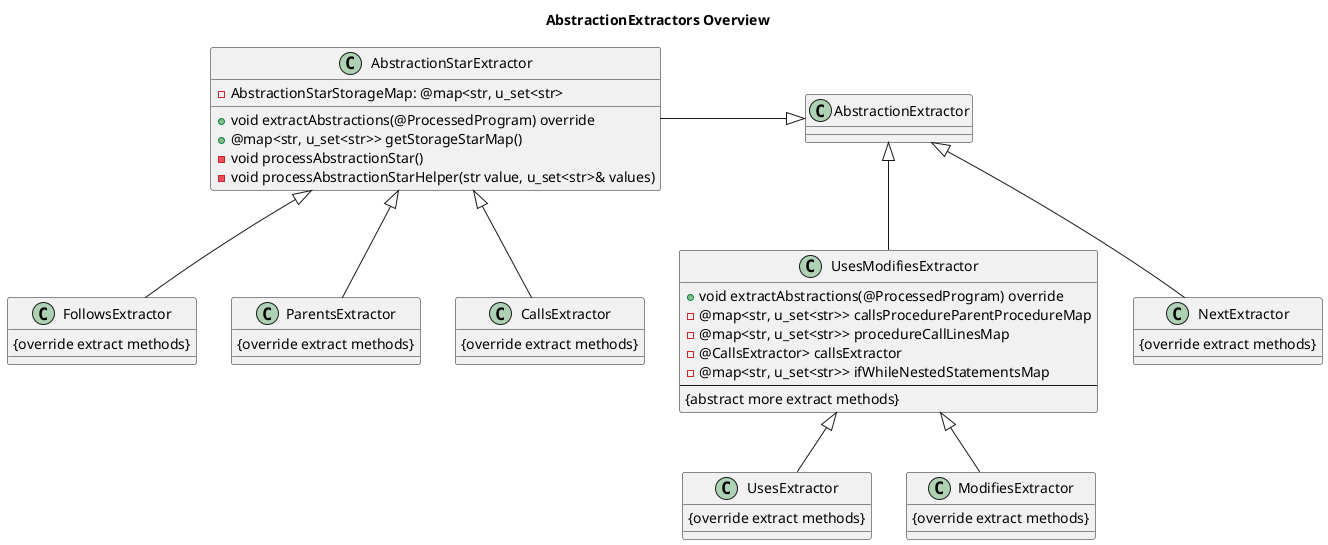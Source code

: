 @startuml

title AbstractionExtractors Overview

Class AbstractionStarExtractor {
    +void extractAbstractions(@ProcessedProgram) override
    +@map<str, u_set<str>> getStorageStarMap()
    -void processAbstractionStar()
    -void processAbstractionStarHelper(str value, u_set<str>& values)
    -AbstractionStarStorageMap: @map<str, u_set<str>
} 

Class UsesModifiesExtractor {
    +void extractAbstractions(@ProcessedProgram) override
    -@map<str, u_set<str>> callsProcedureParentProcedureMap
    -@map<str, u_set<str>> procedureCallLinesMap
    -@CallsExtractor> callsExtractor
    -@map<str, u_set<str>> ifWhileNestedStatementsMap
    ---
    {abstract more extract methods}
} 

Class FollowsExtractor {
    {override extract methods}
}
Class ParentsExtractor {
    {override extract methods}
}
Class CallsExtractor {
    {override extract methods}
}
Class NextExtractor {
    {override extract methods}
}
Class UsesExtractor {
    {override extract methods}
}
Class ModifiesExtractor {
    {override extract methods}
}

AbstractionExtractor <|-left- AbstractionStarExtractor
AbstractionExtractor <|-- UsesModifiesExtractor
AbstractionExtractor <|-- NextExtractor
AbstractionStarExtractor <|-- FollowsExtractor
AbstractionStarExtractor <|-- ParentsExtractor
AbstractionStarExtractor <|-- CallsExtractor
UsesModifiesExtractor <|-- UsesExtractor
UsesModifiesExtractor <|-- ModifiesExtractor

@enduml